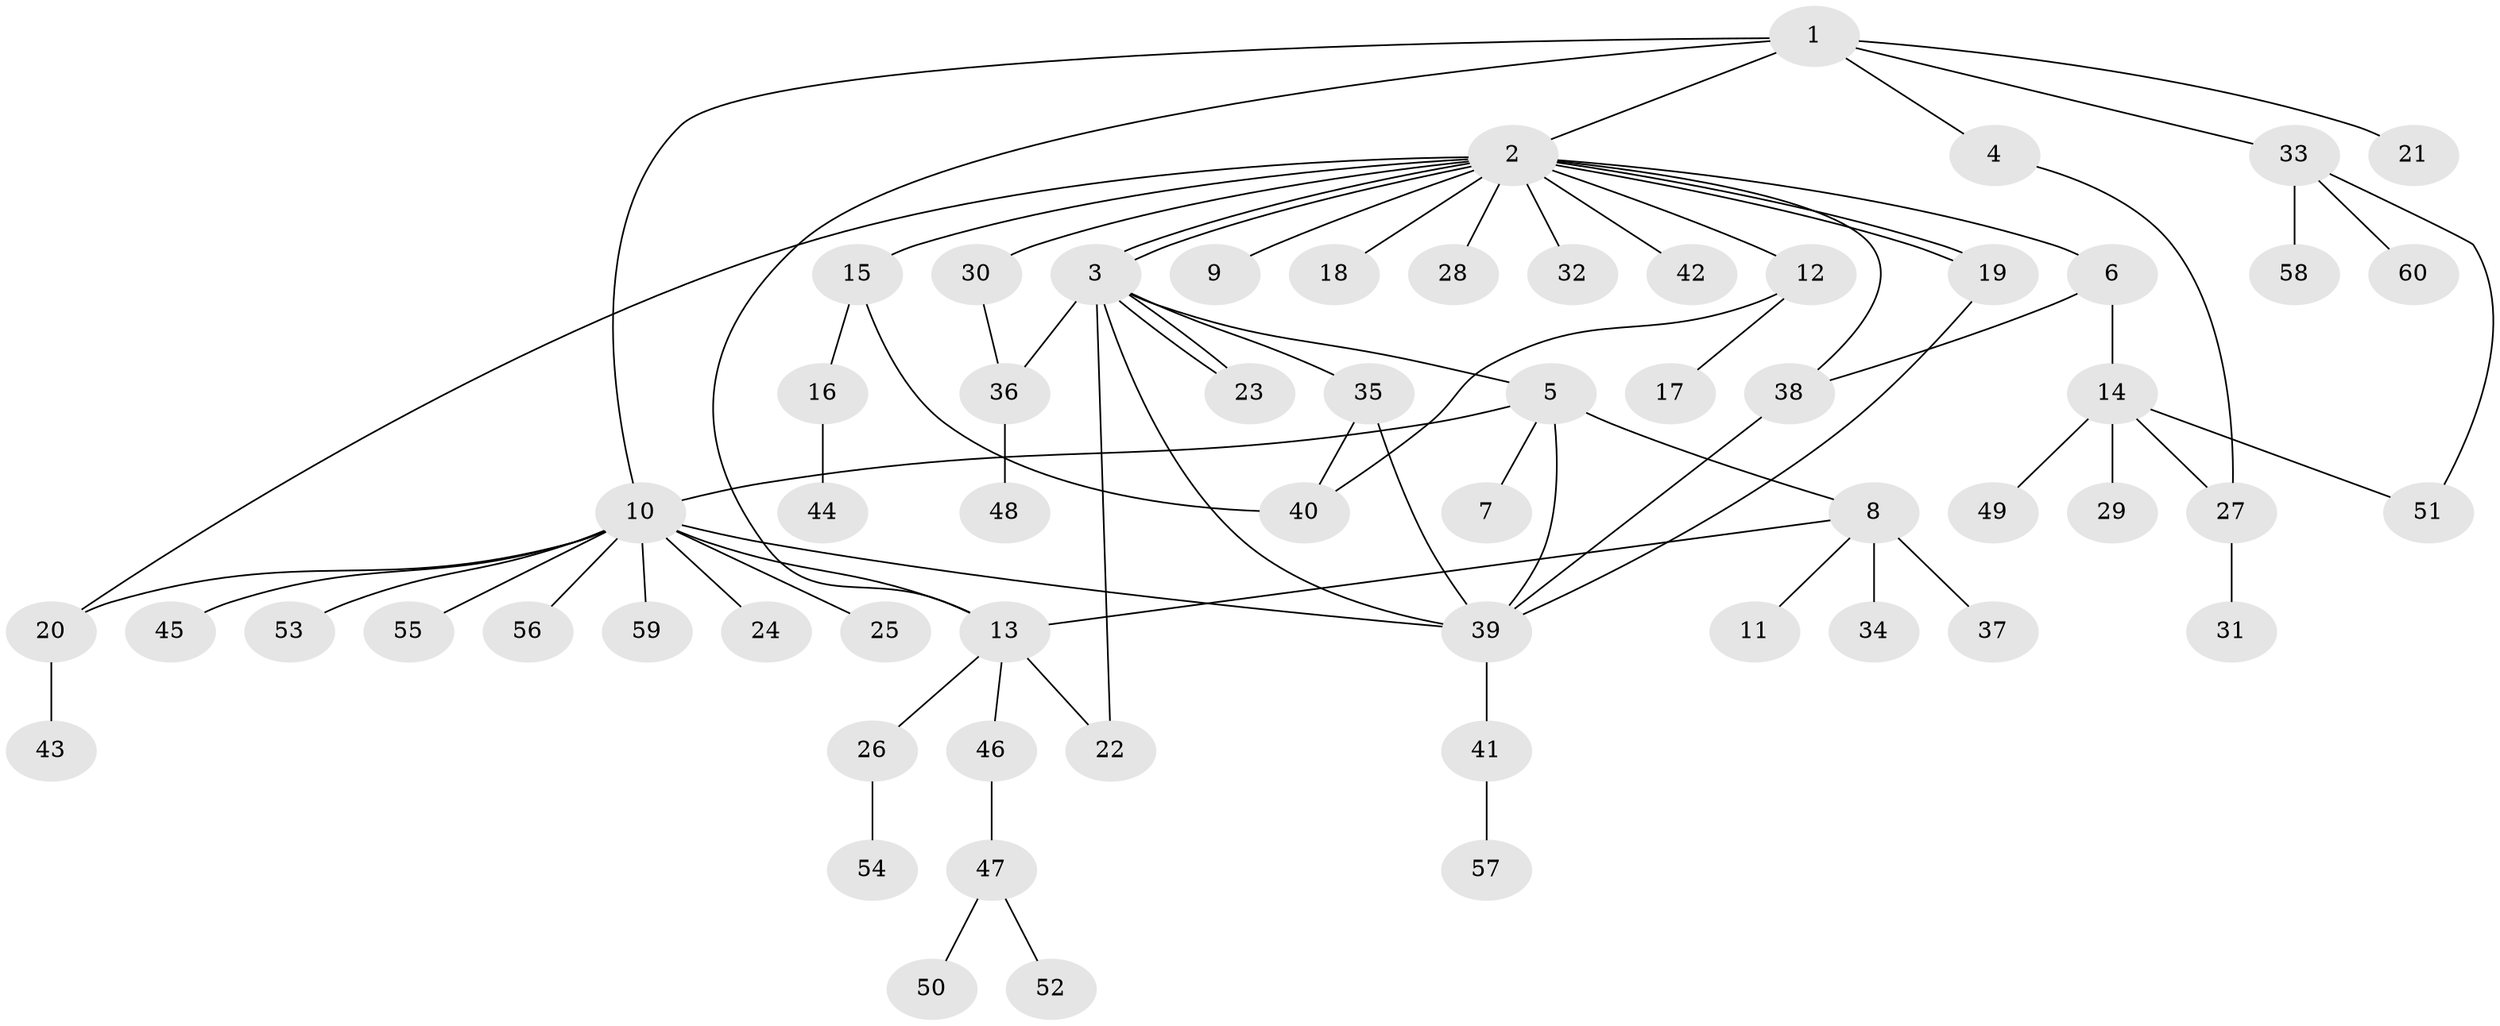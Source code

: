// coarse degree distribution, {8: 0.022727272727272728, 14: 0.022727272727272728, 9: 0.022727272727272728, 3: 0.1590909090909091, 4: 0.06818181818181818, 1: 0.5681818181818182, 11: 0.022727272727272728, 6: 0.022727272727272728, 5: 0.022727272727272728, 2: 0.045454545454545456, 7: 0.022727272727272728}
// Generated by graph-tools (version 1.1) at 2025/51/02/27/25 19:51:56]
// undirected, 60 vertices, 78 edges
graph export_dot {
graph [start="1"]
  node [color=gray90,style=filled];
  1;
  2;
  3;
  4;
  5;
  6;
  7;
  8;
  9;
  10;
  11;
  12;
  13;
  14;
  15;
  16;
  17;
  18;
  19;
  20;
  21;
  22;
  23;
  24;
  25;
  26;
  27;
  28;
  29;
  30;
  31;
  32;
  33;
  34;
  35;
  36;
  37;
  38;
  39;
  40;
  41;
  42;
  43;
  44;
  45;
  46;
  47;
  48;
  49;
  50;
  51;
  52;
  53;
  54;
  55;
  56;
  57;
  58;
  59;
  60;
  1 -- 2;
  1 -- 4;
  1 -- 10;
  1 -- 13;
  1 -- 21;
  1 -- 33;
  2 -- 3;
  2 -- 3;
  2 -- 6;
  2 -- 9;
  2 -- 12;
  2 -- 15;
  2 -- 18;
  2 -- 19;
  2 -- 19;
  2 -- 20;
  2 -- 28;
  2 -- 30;
  2 -- 32;
  2 -- 38;
  2 -- 42;
  3 -- 5;
  3 -- 22;
  3 -- 23;
  3 -- 23;
  3 -- 35;
  3 -- 36;
  3 -- 39;
  4 -- 27;
  5 -- 7;
  5 -- 8;
  5 -- 10;
  5 -- 39;
  6 -- 14;
  6 -- 38;
  8 -- 11;
  8 -- 13;
  8 -- 34;
  8 -- 37;
  10 -- 13;
  10 -- 20;
  10 -- 24;
  10 -- 25;
  10 -- 39;
  10 -- 45;
  10 -- 53;
  10 -- 55;
  10 -- 56;
  10 -- 59;
  12 -- 17;
  12 -- 40;
  13 -- 22;
  13 -- 26;
  13 -- 46;
  14 -- 27;
  14 -- 29;
  14 -- 49;
  14 -- 51;
  15 -- 16;
  15 -- 40;
  16 -- 44;
  19 -- 39;
  20 -- 43;
  26 -- 54;
  27 -- 31;
  30 -- 36;
  33 -- 51;
  33 -- 58;
  33 -- 60;
  35 -- 39;
  35 -- 40;
  36 -- 48;
  38 -- 39;
  39 -- 41;
  41 -- 57;
  46 -- 47;
  47 -- 50;
  47 -- 52;
}
